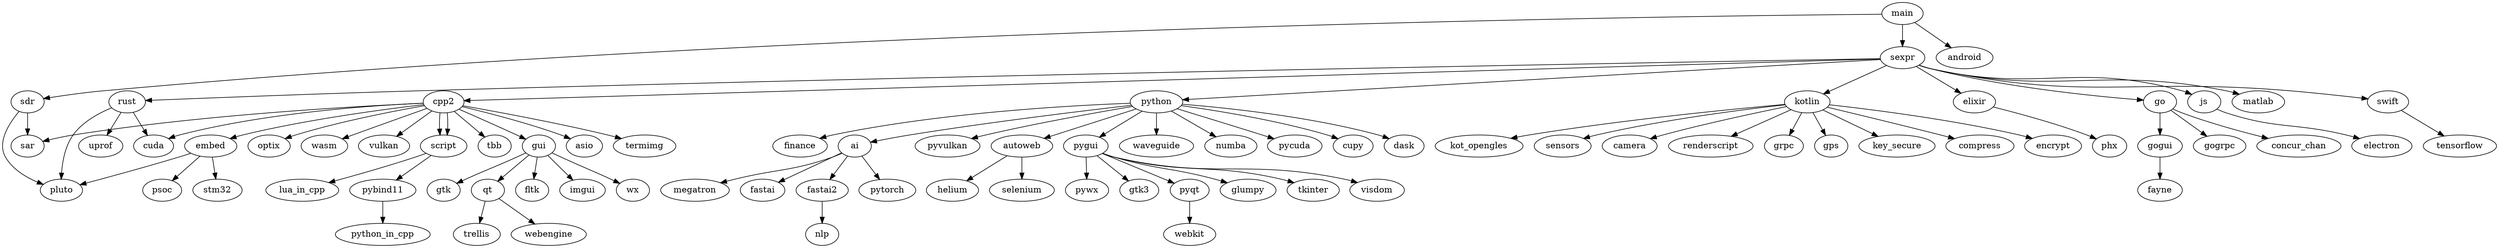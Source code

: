 digraph G {
	main -> sexpr;
	main -> sdr;
	sdr -> pluto;
	sdr -> sar;
	sexpr -> cpp2;
	sexpr -> python;
	sexpr -> kotlin;
	sexpr -> rust;
	sexpr -> elixir;
	sexpr -> go;
	sexpr -> js;
	sexpr -> matlab;
	sexpr -> swift;
	python -> finance;
	rust -> cuda;
	rust -> pluto;
	rust -> uprof;
	cpp2 -> optix;
	main -> android;
	cpp2 -> wasm;
	cpp2 -> cuda;
	cpp2 -> vulkan;
	cpp2 -> script -> lua_in_cpp;
	cpp2 -> tbb;
	cpp2 -> embed;
	embed -> pluto;
	embed -> psoc;
	embed -> stm32;
	cpp2 -> sar;
	cpp2 -> gui;
	gui -> gtk;
	gui -> qt;
	gui -> fltk;
	gui -> imgui;
	gui -> wx;
	cpp2 -> asio;
	cpp2 -> script -> pybind11 -> python_in_cpp;
	cpp2 -> termimg;
	elixir -> phx;
	python -> ai;
	python -> pyvulkan;
	python -> autoweb;
	autoweb -> helium;
	autoweb -> selenium;
	python -> pygui;
	pygui -> pywx;
	pygui -> gtk3;
	pygui -> pyqt -> webkit;
	pygui -> glumpy;
	pygui -> tkinter;
	pygui -> visdom;
	qt -> trellis;
	qt -> webengine;
	python -> waveguide;
	ai -> megatron;
	ai -> fastai;
	ai -> fastai2;
	fastai2 -> nlp;
	ai -> pytorch;
	python -> numba;
	python -> pycuda;
	python -> cupy;
	python -> dask;
	js -> electron;
	kotlin -> kot_opengles;
	kotlin -> sensors;
	kotlin -> camera;
	kotlin -> renderscript;
	kotlin -> grpc;
	kotlin -> gps;
	kotlin -> key_secure;
	kotlin -> compress;
	kotlin -> encrypt;
	swift -> tensorflow;
	go -> gogui -> fayne;
	go -> gogrpc;
	go -> concur_chan;
}